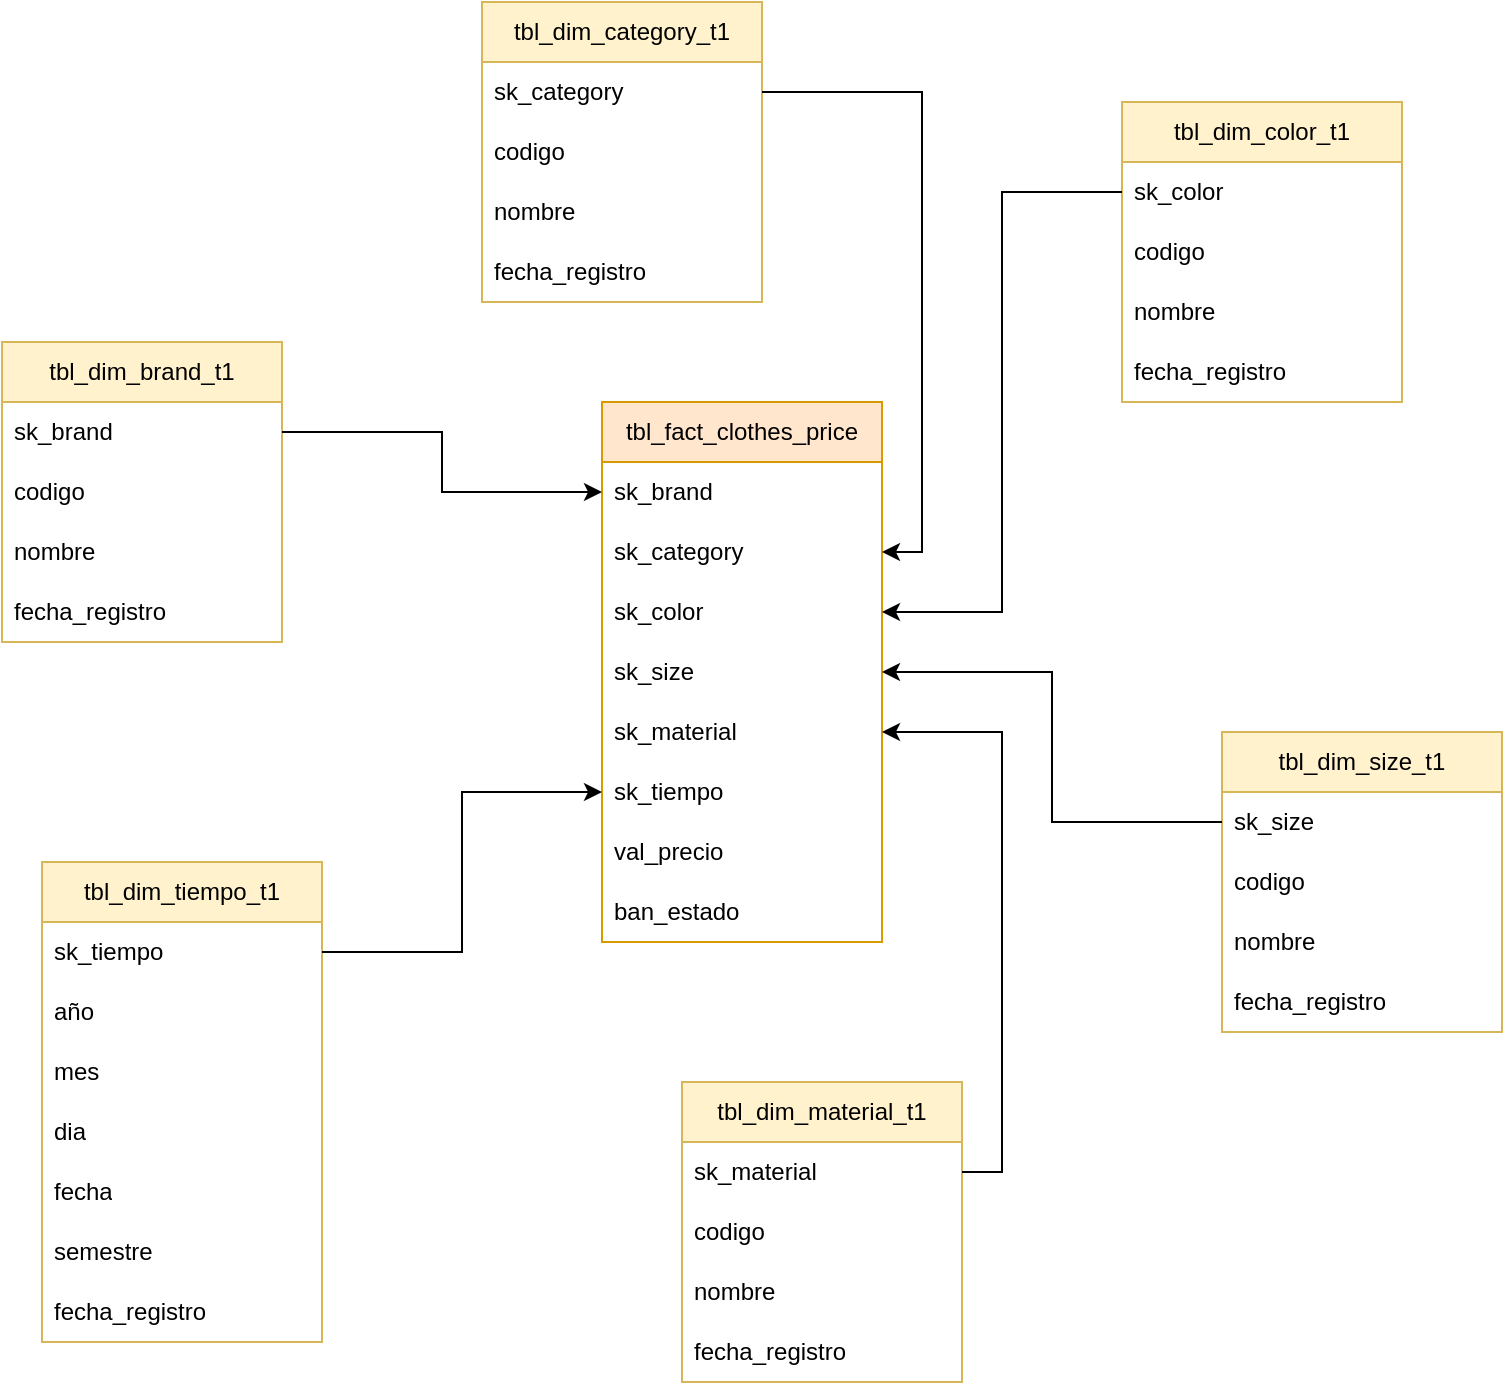 <mxfile version="27.0.9">
  <diagram name="Página-1" id="lSkLjMEBWp_L69DMxbDI">
    <mxGraphModel dx="2066" dy="884" grid="1" gridSize="10" guides="1" tooltips="1" connect="1" arrows="1" fold="1" page="1" pageScale="1" pageWidth="827" pageHeight="1169" math="0" shadow="0">
      <root>
        <mxCell id="0" />
        <mxCell id="1" parent="0" />
        <mxCell id="6qQVrEqmzeoYY8piYwT--4" value="tbl_dim_brand_t1" style="swimlane;fontStyle=0;childLayout=stackLayout;horizontal=1;startSize=30;horizontalStack=0;resizeParent=1;resizeParentMax=0;resizeLast=0;collapsible=1;marginBottom=0;whiteSpace=wrap;html=1;fillColor=#fff2cc;strokeColor=#d6b656;" vertex="1" parent="1">
          <mxGeometry x="20" y="190" width="140" height="150" as="geometry" />
        </mxCell>
        <mxCell id="6qQVrEqmzeoYY8piYwT--5" value="sk_brand" style="text;strokeColor=none;fillColor=none;align=left;verticalAlign=middle;spacingLeft=4;spacingRight=4;overflow=hidden;points=[[0,0.5],[1,0.5]];portConstraint=eastwest;rotatable=0;whiteSpace=wrap;html=1;" vertex="1" parent="6qQVrEqmzeoYY8piYwT--4">
          <mxGeometry y="30" width="140" height="30" as="geometry" />
        </mxCell>
        <mxCell id="6qQVrEqmzeoYY8piYwT--6" value="codigo" style="text;strokeColor=none;fillColor=none;align=left;verticalAlign=middle;spacingLeft=4;spacingRight=4;overflow=hidden;points=[[0,0.5],[1,0.5]];portConstraint=eastwest;rotatable=0;whiteSpace=wrap;html=1;" vertex="1" parent="6qQVrEqmzeoYY8piYwT--4">
          <mxGeometry y="60" width="140" height="30" as="geometry" />
        </mxCell>
        <mxCell id="6qQVrEqmzeoYY8piYwT--7" value="nombre" style="text;strokeColor=none;fillColor=none;align=left;verticalAlign=middle;spacingLeft=4;spacingRight=4;overflow=hidden;points=[[0,0.5],[1,0.5]];portConstraint=eastwest;rotatable=0;whiteSpace=wrap;html=1;" vertex="1" parent="6qQVrEqmzeoYY8piYwT--4">
          <mxGeometry y="90" width="140" height="30" as="geometry" />
        </mxCell>
        <mxCell id="6qQVrEqmzeoYY8piYwT--8" value="fecha_registro" style="text;strokeColor=none;fillColor=none;align=left;verticalAlign=middle;spacingLeft=4;spacingRight=4;overflow=hidden;points=[[0,0.5],[1,0.5]];portConstraint=eastwest;rotatable=0;whiteSpace=wrap;html=1;" vertex="1" parent="6qQVrEqmzeoYY8piYwT--4">
          <mxGeometry y="120" width="140" height="30" as="geometry" />
        </mxCell>
        <mxCell id="6qQVrEqmzeoYY8piYwT--9" value="tbl_dim_category_t1" style="swimlane;fontStyle=0;childLayout=stackLayout;horizontal=1;startSize=30;horizontalStack=0;resizeParent=1;resizeParentMax=0;resizeLast=0;collapsible=1;marginBottom=0;whiteSpace=wrap;html=1;fillColor=#fff2cc;strokeColor=#d6b656;" vertex="1" parent="1">
          <mxGeometry x="260" y="20" width="140" height="150" as="geometry" />
        </mxCell>
        <mxCell id="6qQVrEqmzeoYY8piYwT--10" value="sk_category" style="text;strokeColor=none;fillColor=none;align=left;verticalAlign=middle;spacingLeft=4;spacingRight=4;overflow=hidden;points=[[0,0.5],[1,0.5]];portConstraint=eastwest;rotatable=0;whiteSpace=wrap;html=1;" vertex="1" parent="6qQVrEqmzeoYY8piYwT--9">
          <mxGeometry y="30" width="140" height="30" as="geometry" />
        </mxCell>
        <mxCell id="6qQVrEqmzeoYY8piYwT--11" value="codigo" style="text;strokeColor=none;fillColor=none;align=left;verticalAlign=middle;spacingLeft=4;spacingRight=4;overflow=hidden;points=[[0,0.5],[1,0.5]];portConstraint=eastwest;rotatable=0;whiteSpace=wrap;html=1;" vertex="1" parent="6qQVrEqmzeoYY8piYwT--9">
          <mxGeometry y="60" width="140" height="30" as="geometry" />
        </mxCell>
        <mxCell id="6qQVrEqmzeoYY8piYwT--12" value="nombre" style="text;strokeColor=none;fillColor=none;align=left;verticalAlign=middle;spacingLeft=4;spacingRight=4;overflow=hidden;points=[[0,0.5],[1,0.5]];portConstraint=eastwest;rotatable=0;whiteSpace=wrap;html=1;" vertex="1" parent="6qQVrEqmzeoYY8piYwT--9">
          <mxGeometry y="90" width="140" height="30" as="geometry" />
        </mxCell>
        <mxCell id="6qQVrEqmzeoYY8piYwT--13" value="fecha_registro" style="text;strokeColor=none;fillColor=none;align=left;verticalAlign=middle;spacingLeft=4;spacingRight=4;overflow=hidden;points=[[0,0.5],[1,0.5]];portConstraint=eastwest;rotatable=0;whiteSpace=wrap;html=1;" vertex="1" parent="6qQVrEqmzeoYY8piYwT--9">
          <mxGeometry y="120" width="140" height="30" as="geometry" />
        </mxCell>
        <mxCell id="6qQVrEqmzeoYY8piYwT--14" value="tbl_dim_color_t1" style="swimlane;fontStyle=0;childLayout=stackLayout;horizontal=1;startSize=30;horizontalStack=0;resizeParent=1;resizeParentMax=0;resizeLast=0;collapsible=1;marginBottom=0;whiteSpace=wrap;html=1;fillColor=#fff2cc;strokeColor=#d6b656;" vertex="1" parent="1">
          <mxGeometry x="580" y="70" width="140" height="150" as="geometry" />
        </mxCell>
        <mxCell id="6qQVrEqmzeoYY8piYwT--15" value="sk_color" style="text;strokeColor=none;fillColor=none;align=left;verticalAlign=middle;spacingLeft=4;spacingRight=4;overflow=hidden;points=[[0,0.5],[1,0.5]];portConstraint=eastwest;rotatable=0;whiteSpace=wrap;html=1;" vertex="1" parent="6qQVrEqmzeoYY8piYwT--14">
          <mxGeometry y="30" width="140" height="30" as="geometry" />
        </mxCell>
        <mxCell id="6qQVrEqmzeoYY8piYwT--16" value="codigo" style="text;strokeColor=none;fillColor=none;align=left;verticalAlign=middle;spacingLeft=4;spacingRight=4;overflow=hidden;points=[[0,0.5],[1,0.5]];portConstraint=eastwest;rotatable=0;whiteSpace=wrap;html=1;" vertex="1" parent="6qQVrEqmzeoYY8piYwT--14">
          <mxGeometry y="60" width="140" height="30" as="geometry" />
        </mxCell>
        <mxCell id="6qQVrEqmzeoYY8piYwT--17" value="nombre" style="text;strokeColor=none;fillColor=none;align=left;verticalAlign=middle;spacingLeft=4;spacingRight=4;overflow=hidden;points=[[0,0.5],[1,0.5]];portConstraint=eastwest;rotatable=0;whiteSpace=wrap;html=1;" vertex="1" parent="6qQVrEqmzeoYY8piYwT--14">
          <mxGeometry y="90" width="140" height="30" as="geometry" />
        </mxCell>
        <mxCell id="6qQVrEqmzeoYY8piYwT--18" value="fecha_registro" style="text;strokeColor=none;fillColor=none;align=left;verticalAlign=middle;spacingLeft=4;spacingRight=4;overflow=hidden;points=[[0,0.5],[1,0.5]];portConstraint=eastwest;rotatable=0;whiteSpace=wrap;html=1;" vertex="1" parent="6qQVrEqmzeoYY8piYwT--14">
          <mxGeometry y="120" width="140" height="30" as="geometry" />
        </mxCell>
        <mxCell id="6qQVrEqmzeoYY8piYwT--19" value="tbl_dim_size_t1" style="swimlane;fontStyle=0;childLayout=stackLayout;horizontal=1;startSize=30;horizontalStack=0;resizeParent=1;resizeParentMax=0;resizeLast=0;collapsible=1;marginBottom=0;whiteSpace=wrap;html=1;fillColor=#fff2cc;strokeColor=#d6b656;" vertex="1" parent="1">
          <mxGeometry x="630" y="385" width="140" height="150" as="geometry" />
        </mxCell>
        <mxCell id="6qQVrEqmzeoYY8piYwT--20" value="sk_size" style="text;strokeColor=none;fillColor=none;align=left;verticalAlign=middle;spacingLeft=4;spacingRight=4;overflow=hidden;points=[[0,0.5],[1,0.5]];portConstraint=eastwest;rotatable=0;whiteSpace=wrap;html=1;" vertex="1" parent="6qQVrEqmzeoYY8piYwT--19">
          <mxGeometry y="30" width="140" height="30" as="geometry" />
        </mxCell>
        <mxCell id="6qQVrEqmzeoYY8piYwT--21" value="codigo" style="text;strokeColor=none;fillColor=none;align=left;verticalAlign=middle;spacingLeft=4;spacingRight=4;overflow=hidden;points=[[0,0.5],[1,0.5]];portConstraint=eastwest;rotatable=0;whiteSpace=wrap;html=1;" vertex="1" parent="6qQVrEqmzeoYY8piYwT--19">
          <mxGeometry y="60" width="140" height="30" as="geometry" />
        </mxCell>
        <mxCell id="6qQVrEqmzeoYY8piYwT--22" value="nombre" style="text;strokeColor=none;fillColor=none;align=left;verticalAlign=middle;spacingLeft=4;spacingRight=4;overflow=hidden;points=[[0,0.5],[1,0.5]];portConstraint=eastwest;rotatable=0;whiteSpace=wrap;html=1;" vertex="1" parent="6qQVrEqmzeoYY8piYwT--19">
          <mxGeometry y="90" width="140" height="30" as="geometry" />
        </mxCell>
        <mxCell id="6qQVrEqmzeoYY8piYwT--23" value="fecha_registro" style="text;strokeColor=none;fillColor=none;align=left;verticalAlign=middle;spacingLeft=4;spacingRight=4;overflow=hidden;points=[[0,0.5],[1,0.5]];portConstraint=eastwest;rotatable=0;whiteSpace=wrap;html=1;" vertex="1" parent="6qQVrEqmzeoYY8piYwT--19">
          <mxGeometry y="120" width="140" height="30" as="geometry" />
        </mxCell>
        <mxCell id="6qQVrEqmzeoYY8piYwT--24" value="tbl_dim_material_t1" style="swimlane;fontStyle=0;childLayout=stackLayout;horizontal=1;startSize=30;horizontalStack=0;resizeParent=1;resizeParentMax=0;resizeLast=0;collapsible=1;marginBottom=0;whiteSpace=wrap;html=1;fillColor=#fff2cc;strokeColor=#d6b656;" vertex="1" parent="1">
          <mxGeometry x="360" y="560" width="140" height="150" as="geometry" />
        </mxCell>
        <mxCell id="6qQVrEqmzeoYY8piYwT--25" value="sk_material" style="text;align=left;verticalAlign=middle;spacingLeft=4;spacingRight=4;overflow=hidden;points=[[0,0.5],[1,0.5]];portConstraint=eastwest;rotatable=0;whiteSpace=wrap;html=1;" vertex="1" parent="6qQVrEqmzeoYY8piYwT--24">
          <mxGeometry y="30" width="140" height="30" as="geometry" />
        </mxCell>
        <mxCell id="6qQVrEqmzeoYY8piYwT--26" value="codigo" style="text;strokeColor=none;fillColor=none;align=left;verticalAlign=middle;spacingLeft=4;spacingRight=4;overflow=hidden;points=[[0,0.5],[1,0.5]];portConstraint=eastwest;rotatable=0;whiteSpace=wrap;html=1;" vertex="1" parent="6qQVrEqmzeoYY8piYwT--24">
          <mxGeometry y="60" width="140" height="30" as="geometry" />
        </mxCell>
        <mxCell id="6qQVrEqmzeoYY8piYwT--27" value="nombre" style="text;strokeColor=none;fillColor=none;align=left;verticalAlign=middle;spacingLeft=4;spacingRight=4;overflow=hidden;points=[[0,0.5],[1,0.5]];portConstraint=eastwest;rotatable=0;whiteSpace=wrap;html=1;" vertex="1" parent="6qQVrEqmzeoYY8piYwT--24">
          <mxGeometry y="90" width="140" height="30" as="geometry" />
        </mxCell>
        <mxCell id="6qQVrEqmzeoYY8piYwT--28" value="fecha_registro" style="text;strokeColor=none;fillColor=none;align=left;verticalAlign=middle;spacingLeft=4;spacingRight=4;overflow=hidden;points=[[0,0.5],[1,0.5]];portConstraint=eastwest;rotatable=0;whiteSpace=wrap;html=1;" vertex="1" parent="6qQVrEqmzeoYY8piYwT--24">
          <mxGeometry y="120" width="140" height="30" as="geometry" />
        </mxCell>
        <mxCell id="6qQVrEqmzeoYY8piYwT--29" value="tbl_fact_clothes_price" style="swimlane;fontStyle=0;childLayout=stackLayout;horizontal=1;startSize=30;horizontalStack=0;resizeParent=1;resizeParentMax=0;resizeLast=0;collapsible=1;marginBottom=0;whiteSpace=wrap;html=1;fillColor=#ffe6cc;strokeColor=#d79b00;" vertex="1" parent="1">
          <mxGeometry x="320" y="220" width="140" height="270" as="geometry" />
        </mxCell>
        <mxCell id="6qQVrEqmzeoYY8piYwT--30" value="sk_brand" style="text;strokeColor=none;fillColor=none;align=left;verticalAlign=middle;spacingLeft=4;spacingRight=4;overflow=hidden;points=[[0,0.5],[1,0.5]];portConstraint=eastwest;rotatable=0;whiteSpace=wrap;html=1;" vertex="1" parent="6qQVrEqmzeoYY8piYwT--29">
          <mxGeometry y="30" width="140" height="30" as="geometry" />
        </mxCell>
        <mxCell id="6qQVrEqmzeoYY8piYwT--31" value="sk_category" style="text;strokeColor=none;fillColor=none;align=left;verticalAlign=middle;spacingLeft=4;spacingRight=4;overflow=hidden;points=[[0,0.5],[1,0.5]];portConstraint=eastwest;rotatable=0;whiteSpace=wrap;html=1;" vertex="1" parent="6qQVrEqmzeoYY8piYwT--29">
          <mxGeometry y="60" width="140" height="30" as="geometry" />
        </mxCell>
        <mxCell id="6qQVrEqmzeoYY8piYwT--32" value="sk_color" style="text;strokeColor=none;fillColor=none;align=left;verticalAlign=middle;spacingLeft=4;spacingRight=4;overflow=hidden;points=[[0,0.5],[1,0.5]];portConstraint=eastwest;rotatable=0;whiteSpace=wrap;html=1;" vertex="1" parent="6qQVrEqmzeoYY8piYwT--29">
          <mxGeometry y="90" width="140" height="30" as="geometry" />
        </mxCell>
        <mxCell id="6qQVrEqmzeoYY8piYwT--33" value="sk_size" style="text;strokeColor=none;fillColor=none;align=left;verticalAlign=middle;spacingLeft=4;spacingRight=4;overflow=hidden;points=[[0,0.5],[1,0.5]];portConstraint=eastwest;rotatable=0;whiteSpace=wrap;html=1;" vertex="1" parent="6qQVrEqmzeoYY8piYwT--29">
          <mxGeometry y="120" width="140" height="30" as="geometry" />
        </mxCell>
        <mxCell id="6qQVrEqmzeoYY8piYwT--42" value="sk_material" style="text;strokeColor=none;fillColor=none;align=left;verticalAlign=middle;spacingLeft=4;spacingRight=4;overflow=hidden;points=[[0,0.5],[1,0.5]];portConstraint=eastwest;rotatable=0;whiteSpace=wrap;html=1;" vertex="1" parent="6qQVrEqmzeoYY8piYwT--29">
          <mxGeometry y="150" width="140" height="30" as="geometry" />
        </mxCell>
        <mxCell id="6qQVrEqmzeoYY8piYwT--43" value="sk_tiempo" style="text;strokeColor=none;fillColor=none;align=left;verticalAlign=middle;spacingLeft=4;spacingRight=4;overflow=hidden;points=[[0,0.5],[1,0.5]];portConstraint=eastwest;rotatable=0;whiteSpace=wrap;html=1;" vertex="1" parent="6qQVrEqmzeoYY8piYwT--29">
          <mxGeometry y="180" width="140" height="30" as="geometry" />
        </mxCell>
        <mxCell id="6qQVrEqmzeoYY8piYwT--44" value="val_precio" style="text;strokeColor=none;fillColor=none;align=left;verticalAlign=middle;spacingLeft=4;spacingRight=4;overflow=hidden;points=[[0,0.5],[1,0.5]];portConstraint=eastwest;rotatable=0;whiteSpace=wrap;html=1;" vertex="1" parent="6qQVrEqmzeoYY8piYwT--29">
          <mxGeometry y="210" width="140" height="30" as="geometry" />
        </mxCell>
        <mxCell id="6qQVrEqmzeoYY8piYwT--45" value="ban_estado" style="text;strokeColor=none;fillColor=none;align=left;verticalAlign=middle;spacingLeft=4;spacingRight=4;overflow=hidden;points=[[0,0.5],[1,0.5]];portConstraint=eastwest;rotatable=0;whiteSpace=wrap;html=1;" vertex="1" parent="6qQVrEqmzeoYY8piYwT--29">
          <mxGeometry y="240" width="140" height="30" as="geometry" />
        </mxCell>
        <mxCell id="6qQVrEqmzeoYY8piYwT--34" value="tbl_dim_tiempo_t1" style="swimlane;fontStyle=0;childLayout=stackLayout;horizontal=1;startSize=30;horizontalStack=0;resizeParent=1;resizeParentMax=0;resizeLast=0;collapsible=1;marginBottom=0;whiteSpace=wrap;html=1;fillColor=#fff2cc;strokeColor=#d6b656;" vertex="1" parent="1">
          <mxGeometry x="40" y="450" width="140" height="240" as="geometry" />
        </mxCell>
        <mxCell id="6qQVrEqmzeoYY8piYwT--35" value="sk_tiempo" style="text;strokeColor=none;fillColor=none;align=left;verticalAlign=middle;spacingLeft=4;spacingRight=4;overflow=hidden;points=[[0,0.5],[1,0.5]];portConstraint=eastwest;rotatable=0;whiteSpace=wrap;html=1;" vertex="1" parent="6qQVrEqmzeoYY8piYwT--34">
          <mxGeometry y="30" width="140" height="30" as="geometry" />
        </mxCell>
        <mxCell id="6qQVrEqmzeoYY8piYwT--36" value="año" style="text;strokeColor=none;fillColor=none;align=left;verticalAlign=middle;spacingLeft=4;spacingRight=4;overflow=hidden;points=[[0,0.5],[1,0.5]];portConstraint=eastwest;rotatable=0;whiteSpace=wrap;html=1;" vertex="1" parent="6qQVrEqmzeoYY8piYwT--34">
          <mxGeometry y="60" width="140" height="30" as="geometry" />
        </mxCell>
        <mxCell id="6qQVrEqmzeoYY8piYwT--37" value="mes" style="text;strokeColor=none;fillColor=none;align=left;verticalAlign=middle;spacingLeft=4;spacingRight=4;overflow=hidden;points=[[0,0.5],[1,0.5]];portConstraint=eastwest;rotatable=0;whiteSpace=wrap;html=1;" vertex="1" parent="6qQVrEqmzeoYY8piYwT--34">
          <mxGeometry y="90" width="140" height="30" as="geometry" />
        </mxCell>
        <mxCell id="6qQVrEqmzeoYY8piYwT--39" value="dia" style="text;strokeColor=none;fillColor=none;align=left;verticalAlign=middle;spacingLeft=4;spacingRight=4;overflow=hidden;points=[[0,0.5],[1,0.5]];portConstraint=eastwest;rotatable=0;whiteSpace=wrap;html=1;" vertex="1" parent="6qQVrEqmzeoYY8piYwT--34">
          <mxGeometry y="120" width="140" height="30" as="geometry" />
        </mxCell>
        <mxCell id="6qQVrEqmzeoYY8piYwT--40" value="fecha" style="text;strokeColor=none;fillColor=none;align=left;verticalAlign=middle;spacingLeft=4;spacingRight=4;overflow=hidden;points=[[0,0.5],[1,0.5]];portConstraint=eastwest;rotatable=0;whiteSpace=wrap;html=1;" vertex="1" parent="6qQVrEqmzeoYY8piYwT--34">
          <mxGeometry y="150" width="140" height="30" as="geometry" />
        </mxCell>
        <mxCell id="6qQVrEqmzeoYY8piYwT--38" value="semestre" style="text;strokeColor=none;fillColor=none;align=left;verticalAlign=middle;spacingLeft=4;spacingRight=4;overflow=hidden;points=[[0,0.5],[1,0.5]];portConstraint=eastwest;rotatable=0;whiteSpace=wrap;html=1;" vertex="1" parent="6qQVrEqmzeoYY8piYwT--34">
          <mxGeometry y="180" width="140" height="30" as="geometry" />
        </mxCell>
        <mxCell id="6qQVrEqmzeoYY8piYwT--41" value="fecha_registro" style="text;strokeColor=none;fillColor=none;align=left;verticalAlign=middle;spacingLeft=4;spacingRight=4;overflow=hidden;points=[[0,0.5],[1,0.5]];portConstraint=eastwest;rotatable=0;whiteSpace=wrap;html=1;" vertex="1" parent="6qQVrEqmzeoYY8piYwT--34">
          <mxGeometry y="210" width="140" height="30" as="geometry" />
        </mxCell>
        <mxCell id="6qQVrEqmzeoYY8piYwT--46" style="edgeStyle=orthogonalEdgeStyle;rounded=0;orthogonalLoop=1;jettySize=auto;html=1;exitX=1;exitY=0.5;exitDx=0;exitDy=0;entryX=0;entryY=0.5;entryDx=0;entryDy=0;" edge="1" parent="1" source="6qQVrEqmzeoYY8piYwT--5" target="6qQVrEqmzeoYY8piYwT--30">
          <mxGeometry relative="1" as="geometry" />
        </mxCell>
        <mxCell id="6qQVrEqmzeoYY8piYwT--47" style="edgeStyle=orthogonalEdgeStyle;rounded=0;orthogonalLoop=1;jettySize=auto;html=1;exitX=1;exitY=0.5;exitDx=0;exitDy=0;entryX=1;entryY=0.5;entryDx=0;entryDy=0;" edge="1" parent="1" source="6qQVrEqmzeoYY8piYwT--10" target="6qQVrEqmzeoYY8piYwT--31">
          <mxGeometry relative="1" as="geometry" />
        </mxCell>
        <mxCell id="6qQVrEqmzeoYY8piYwT--48" style="edgeStyle=orthogonalEdgeStyle;rounded=0;orthogonalLoop=1;jettySize=auto;html=1;exitX=0;exitY=0.5;exitDx=0;exitDy=0;entryX=1;entryY=0.5;entryDx=0;entryDy=0;" edge="1" parent="1" source="6qQVrEqmzeoYY8piYwT--15" target="6qQVrEqmzeoYY8piYwT--32">
          <mxGeometry relative="1" as="geometry" />
        </mxCell>
        <mxCell id="6qQVrEqmzeoYY8piYwT--49" style="edgeStyle=orthogonalEdgeStyle;rounded=0;orthogonalLoop=1;jettySize=auto;html=1;exitX=0;exitY=0.5;exitDx=0;exitDy=0;entryX=1;entryY=0.5;entryDx=0;entryDy=0;" edge="1" parent="1" source="6qQVrEqmzeoYY8piYwT--20" target="6qQVrEqmzeoYY8piYwT--33">
          <mxGeometry relative="1" as="geometry" />
        </mxCell>
        <mxCell id="6qQVrEqmzeoYY8piYwT--52" style="edgeStyle=orthogonalEdgeStyle;rounded=0;orthogonalLoop=1;jettySize=auto;html=1;exitX=1;exitY=0.5;exitDx=0;exitDy=0;entryX=1;entryY=0.5;entryDx=0;entryDy=0;" edge="1" parent="1" source="6qQVrEqmzeoYY8piYwT--25" target="6qQVrEqmzeoYY8piYwT--42">
          <mxGeometry relative="1" as="geometry" />
        </mxCell>
        <mxCell id="6qQVrEqmzeoYY8piYwT--53" style="edgeStyle=orthogonalEdgeStyle;rounded=0;orthogonalLoop=1;jettySize=auto;html=1;exitX=1;exitY=0.5;exitDx=0;exitDy=0;entryX=0;entryY=0.5;entryDx=0;entryDy=0;" edge="1" parent="1" source="6qQVrEqmzeoYY8piYwT--35" target="6qQVrEqmzeoYY8piYwT--43">
          <mxGeometry relative="1" as="geometry" />
        </mxCell>
      </root>
    </mxGraphModel>
  </diagram>
</mxfile>
